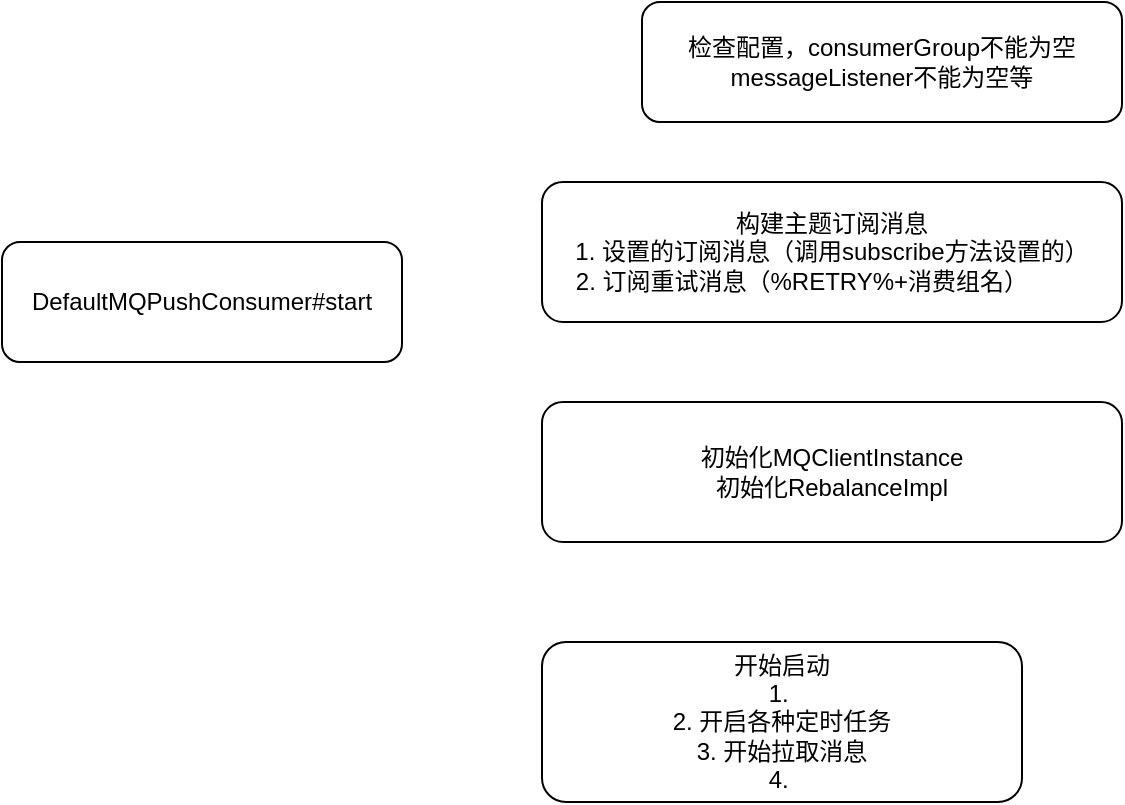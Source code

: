 <mxfile version="14.6.6" type="github">
  <diagram id="x_yBouvJ8vNpvIBVo2f2" name="Page-1">
    <mxGraphModel dx="1426" dy="771" grid="1" gridSize="10" guides="1" tooltips="1" connect="1" arrows="1" fold="1" page="1" pageScale="1" pageWidth="827" pageHeight="1169" math="0" shadow="0">
      <root>
        <mxCell id="0" />
        <mxCell id="1" parent="0" />
        <mxCell id="1C4FP6_OPl20_pFZ42vm-1" value="DefaultMQPushConsumer#start" style="rounded=1;whiteSpace=wrap;html=1;" vertex="1" parent="1">
          <mxGeometry x="100" y="250" width="200" height="60" as="geometry" />
        </mxCell>
        <mxCell id="1C4FP6_OPl20_pFZ42vm-3" value="构建主题订阅消息&lt;br&gt;1. 设置的订阅消息（调用subscribe方法设置的）&lt;br&gt;2. 订阅重试消息（%RETRY%+消费组名）&amp;nbsp; &amp;nbsp; &amp;nbsp; &amp;nbsp; &amp;nbsp;" style="rounded=1;whiteSpace=wrap;html=1;" vertex="1" parent="1">
          <mxGeometry x="370" y="220" width="290" height="70" as="geometry" />
        </mxCell>
        <mxCell id="1C4FP6_OPl20_pFZ42vm-4" value="初始化MQClientInstance&lt;br&gt;初始化RebalanceImpl" style="rounded=1;whiteSpace=wrap;html=1;" vertex="1" parent="1">
          <mxGeometry x="370" y="330" width="290" height="70" as="geometry" />
        </mxCell>
        <mxCell id="1C4FP6_OPl20_pFZ42vm-5" value="&lt;div&gt;检查配置，consumerGroup不能为空&lt;/div&gt;&lt;div&gt;messageListener不能为空等&lt;/div&gt;" style="rounded=1;whiteSpace=wrap;html=1;" vertex="1" parent="1">
          <mxGeometry x="420" y="130" width="240" height="60" as="geometry" />
        </mxCell>
        <mxCell id="1C4FP6_OPl20_pFZ42vm-6" value="开始启动&lt;br&gt;1.&amp;nbsp;&lt;br&gt;2. 开启各种定时任务&lt;br&gt;3. 开始拉取消息&lt;br&gt;4.&amp;nbsp;" style="rounded=1;whiteSpace=wrap;html=1;" vertex="1" parent="1">
          <mxGeometry x="370" y="450" width="240" height="80" as="geometry" />
        </mxCell>
      </root>
    </mxGraphModel>
  </diagram>
</mxfile>
